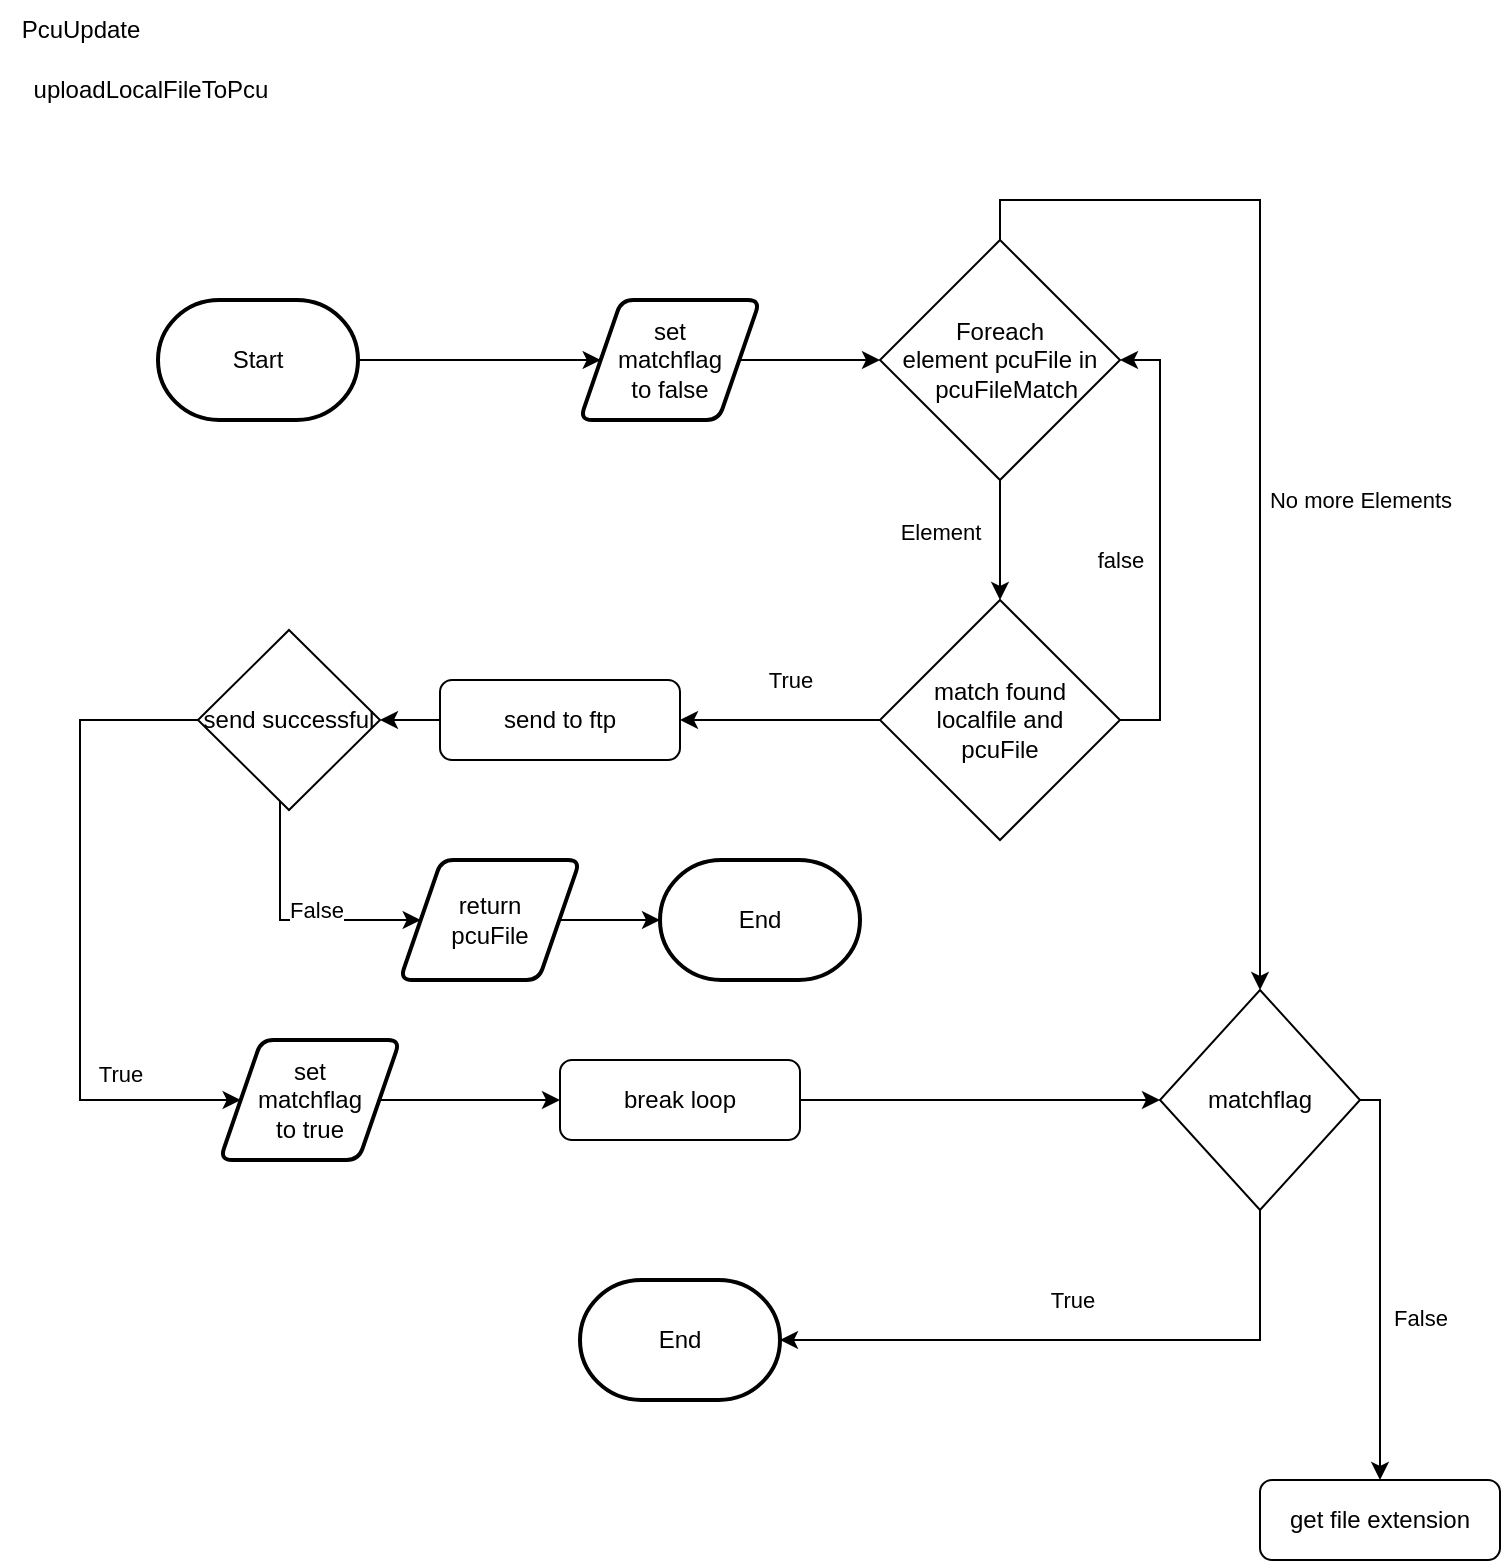 <mxfile version="23.1.6" type="github">
  <diagram id="C5RBs43oDa-KdzZeNtuy" name="Page-1">
    <mxGraphModel dx="1434" dy="746" grid="1" gridSize="10" guides="1" tooltips="1" connect="1" arrows="1" fold="1" page="1" pageScale="1" pageWidth="827" pageHeight="1169" math="0" shadow="0">
      <root>
        <mxCell id="WIyWlLk6GJQsqaUBKTNV-0" />
        <mxCell id="WIyWlLk6GJQsqaUBKTNV-1" parent="WIyWlLk6GJQsqaUBKTNV-0" />
        <mxCell id="ZqB7BKODghQhICVH7zgt-12" value="" style="edgeStyle=orthogonalEdgeStyle;rounded=0;orthogonalLoop=1;jettySize=auto;html=1;" edge="1" parent="WIyWlLk6GJQsqaUBKTNV-1">
          <mxGeometry relative="1" as="geometry">
            <mxPoint x="483" y="200" as="sourcePoint" />
          </mxGeometry>
        </mxCell>
        <mxCell id="ZqB7BKODghQhICVH7zgt-17" style="edgeStyle=orthogonalEdgeStyle;rounded=0;orthogonalLoop=1;jettySize=auto;html=1;exitX=1;exitY=0.5;exitDx=0;exitDy=0;exitPerimeter=0;entryX=0;entryY=0.5;entryDx=0;entryDy=0;" edge="1" parent="WIyWlLk6GJQsqaUBKTNV-1" source="ZqB7BKODghQhICVH7zgt-19" target="ZqB7BKODghQhICVH7zgt-28">
          <mxGeometry relative="1" as="geometry">
            <mxPoint x="264" y="200" as="sourcePoint" />
            <mxPoint x="340" y="200" as="targetPoint" />
          </mxGeometry>
        </mxCell>
        <mxCell id="ZqB7BKODghQhICVH7zgt-19" value="Start" style="strokeWidth=2;html=1;shape=mxgraph.flowchart.terminator;whiteSpace=wrap;" vertex="1" parent="WIyWlLk6GJQsqaUBKTNV-1">
          <mxGeometry x="119" y="170" width="100" height="60" as="geometry" />
        </mxCell>
        <mxCell id="ZqB7BKODghQhICVH7zgt-23" style="edgeStyle=orthogonalEdgeStyle;rounded=0;orthogonalLoop=1;jettySize=auto;html=1;entryX=1;entryY=0.5;entryDx=0;entryDy=0;entryPerimeter=0;" edge="1" parent="WIyWlLk6GJQsqaUBKTNV-1">
          <mxGeometry relative="1" as="geometry">
            <mxPoint x="363" y="320" as="sourcePoint" />
          </mxGeometry>
        </mxCell>
        <mxCell id="ZqB7BKODghQhICVH7zgt-24" value="PcuUpdate" style="text;html=1;align=center;verticalAlign=middle;resizable=0;points=[];autosize=1;strokeColor=none;fillColor=none;" vertex="1" parent="WIyWlLk6GJQsqaUBKTNV-1">
          <mxGeometry x="40" y="20" width="80" height="30" as="geometry" />
        </mxCell>
        <mxCell id="ZqB7BKODghQhICVH7zgt-25" value="uploadLocalFileToPcu" style="text;html=1;align=center;verticalAlign=middle;resizable=0;points=[];autosize=1;strokeColor=none;fillColor=none;" vertex="1" parent="WIyWlLk6GJQsqaUBKTNV-1">
          <mxGeometry x="40" y="50" width="150" height="30" as="geometry" />
        </mxCell>
        <mxCell id="ZqB7BKODghQhICVH7zgt-31" style="edgeStyle=orthogonalEdgeStyle;rounded=0;orthogonalLoop=1;jettySize=auto;html=1;entryX=0.5;entryY=0;entryDx=0;entryDy=0;" edge="1" parent="WIyWlLk6GJQsqaUBKTNV-1" source="ZqB7BKODghQhICVH7zgt-26" target="ZqB7BKODghQhICVH7zgt-30">
          <mxGeometry relative="1" as="geometry" />
        </mxCell>
        <mxCell id="ZqB7BKODghQhICVH7zgt-32" value="Element" style="edgeLabel;html=1;align=center;verticalAlign=middle;resizable=0;points=[];" vertex="1" connectable="0" parent="ZqB7BKODghQhICVH7zgt-31">
          <mxGeometry x="-0.133" y="-2" relative="1" as="geometry">
            <mxPoint x="-28" as="offset" />
          </mxGeometry>
        </mxCell>
        <mxCell id="ZqB7BKODghQhICVH7zgt-33" style="edgeStyle=orthogonalEdgeStyle;rounded=0;orthogonalLoop=1;jettySize=auto;html=1;entryX=0.5;entryY=0;entryDx=0;entryDy=0;exitX=0.5;exitY=0;exitDx=0;exitDy=0;" edge="1" parent="WIyWlLk6GJQsqaUBKTNV-1" source="ZqB7BKODghQhICVH7zgt-26" target="ZqB7BKODghQhICVH7zgt-39">
          <mxGeometry relative="1" as="geometry">
            <mxPoint x="730" y="200" as="targetPoint" />
          </mxGeometry>
        </mxCell>
        <mxCell id="ZqB7BKODghQhICVH7zgt-34" value="No more Elements" style="edgeLabel;html=1;align=center;verticalAlign=middle;resizable=0;points=[];" vertex="1" connectable="0" parent="ZqB7BKODghQhICVH7zgt-33">
          <mxGeometry x="0.065" y="2" relative="1" as="geometry">
            <mxPoint x="48" y="10" as="offset" />
          </mxGeometry>
        </mxCell>
        <mxCell id="ZqB7BKODghQhICVH7zgt-26" value="Foreach &lt;br&gt;element pcuFile in&lt;br&gt;&amp;nbsp; pcuFileMatch" style="rhombus;whiteSpace=wrap;html=1;" vertex="1" parent="WIyWlLk6GJQsqaUBKTNV-1">
          <mxGeometry x="480" y="140" width="120" height="120" as="geometry" />
        </mxCell>
        <mxCell id="ZqB7BKODghQhICVH7zgt-29" style="edgeStyle=orthogonalEdgeStyle;rounded=0;orthogonalLoop=1;jettySize=auto;html=1;entryX=0;entryY=0.5;entryDx=0;entryDy=0;" edge="1" parent="WIyWlLk6GJQsqaUBKTNV-1" source="ZqB7BKODghQhICVH7zgt-28" target="ZqB7BKODghQhICVH7zgt-26">
          <mxGeometry relative="1" as="geometry" />
        </mxCell>
        <mxCell id="ZqB7BKODghQhICVH7zgt-28" value="set &lt;br&gt;matchflag&lt;br&gt;to false" style="shape=parallelogram;html=1;strokeWidth=2;perimeter=parallelogramPerimeter;whiteSpace=wrap;rounded=1;arcSize=12;size=0.23;" vertex="1" parent="WIyWlLk6GJQsqaUBKTNV-1">
          <mxGeometry x="330" y="170" width="90" height="60" as="geometry" />
        </mxCell>
        <mxCell id="ZqB7BKODghQhICVH7zgt-35" style="edgeStyle=orthogonalEdgeStyle;rounded=0;orthogonalLoop=1;jettySize=auto;html=1;entryX=1;entryY=0.5;entryDx=0;entryDy=0;" edge="1" parent="WIyWlLk6GJQsqaUBKTNV-1" source="ZqB7BKODghQhICVH7zgt-30" target="ZqB7BKODghQhICVH7zgt-40">
          <mxGeometry relative="1" as="geometry">
            <mxPoint x="410" y="380" as="targetPoint" />
          </mxGeometry>
        </mxCell>
        <mxCell id="ZqB7BKODghQhICVH7zgt-36" value="True" style="edgeLabel;html=1;align=center;verticalAlign=middle;resizable=0;points=[];" vertex="1" connectable="0" parent="ZqB7BKODghQhICVH7zgt-35">
          <mxGeometry x="-0.092" relative="1" as="geometry">
            <mxPoint y="-20" as="offset" />
          </mxGeometry>
        </mxCell>
        <mxCell id="ZqB7BKODghQhICVH7zgt-54" style="edgeStyle=orthogonalEdgeStyle;rounded=0;orthogonalLoop=1;jettySize=auto;html=1;entryX=1;entryY=0.5;entryDx=0;entryDy=0;" edge="1" parent="WIyWlLk6GJQsqaUBKTNV-1" source="ZqB7BKODghQhICVH7zgt-30" target="ZqB7BKODghQhICVH7zgt-26">
          <mxGeometry relative="1" as="geometry">
            <mxPoint x="630" y="200" as="targetPoint" />
            <Array as="points">
              <mxPoint x="620" y="380" />
              <mxPoint x="620" y="200" />
            </Array>
          </mxGeometry>
        </mxCell>
        <mxCell id="ZqB7BKODghQhICVH7zgt-55" value="false" style="edgeLabel;html=1;align=center;verticalAlign=middle;resizable=0;points=[];" vertex="1" connectable="0" parent="ZqB7BKODghQhICVH7zgt-54">
          <mxGeometry x="-0.127" y="-2" relative="1" as="geometry">
            <mxPoint x="-22" y="-4" as="offset" />
          </mxGeometry>
        </mxCell>
        <mxCell id="ZqB7BKODghQhICVH7zgt-30" value="match found &lt;br&gt;localfile and &lt;br&gt;pcuFile" style="rhombus;whiteSpace=wrap;html=1;" vertex="1" parent="WIyWlLk6GJQsqaUBKTNV-1">
          <mxGeometry x="480" y="320" width="120" height="120" as="geometry" />
        </mxCell>
        <mxCell id="ZqB7BKODghQhICVH7zgt-58" style="edgeStyle=orthogonalEdgeStyle;rounded=0;orthogonalLoop=1;jettySize=auto;html=1;entryX=1;entryY=0.5;entryDx=0;entryDy=0;entryPerimeter=0;" edge="1" parent="WIyWlLk6GJQsqaUBKTNV-1" source="ZqB7BKODghQhICVH7zgt-39" target="ZqB7BKODghQhICVH7zgt-63">
          <mxGeometry relative="1" as="geometry">
            <mxPoint x="400" y="690" as="targetPoint" />
            <Array as="points">
              <mxPoint x="670" y="690" />
            </Array>
          </mxGeometry>
        </mxCell>
        <mxCell id="ZqB7BKODghQhICVH7zgt-60" value="True" style="edgeLabel;html=1;align=center;verticalAlign=middle;resizable=0;points=[];" vertex="1" connectable="0" parent="ZqB7BKODghQhICVH7zgt-58">
          <mxGeometry x="0.045" y="-2" relative="1" as="geometry">
            <mxPoint y="-18" as="offset" />
          </mxGeometry>
        </mxCell>
        <mxCell id="ZqB7BKODghQhICVH7zgt-61" style="edgeStyle=orthogonalEdgeStyle;rounded=0;orthogonalLoop=1;jettySize=auto;html=1;entryX=0.5;entryY=0;entryDx=0;entryDy=0;" edge="1" parent="WIyWlLk6GJQsqaUBKTNV-1" source="ZqB7BKODghQhICVH7zgt-39" target="ZqB7BKODghQhICVH7zgt-64">
          <mxGeometry relative="1" as="geometry">
            <mxPoint x="760" y="750" as="targetPoint" />
            <Array as="points">
              <mxPoint x="730" y="570" />
            </Array>
          </mxGeometry>
        </mxCell>
        <mxCell id="ZqB7BKODghQhICVH7zgt-62" value="False" style="edgeLabel;html=1;align=center;verticalAlign=middle;resizable=0;points=[];" vertex="1" connectable="0" parent="ZqB7BKODghQhICVH7zgt-61">
          <mxGeometry x="0.191" y="1" relative="1" as="geometry">
            <mxPoint x="19" as="offset" />
          </mxGeometry>
        </mxCell>
        <mxCell id="ZqB7BKODghQhICVH7zgt-39" value="matchflag" style="rhombus;whiteSpace=wrap;html=1;" vertex="1" parent="WIyWlLk6GJQsqaUBKTNV-1">
          <mxGeometry x="620" y="515" width="100" height="110" as="geometry" />
        </mxCell>
        <mxCell id="ZqB7BKODghQhICVH7zgt-42" style="edgeStyle=orthogonalEdgeStyle;rounded=0;orthogonalLoop=1;jettySize=auto;html=1;entryX=1;entryY=0.5;entryDx=0;entryDy=0;" edge="1" parent="WIyWlLk6GJQsqaUBKTNV-1" source="ZqB7BKODghQhICVH7zgt-40" target="ZqB7BKODghQhICVH7zgt-41">
          <mxGeometry relative="1" as="geometry" />
        </mxCell>
        <mxCell id="ZqB7BKODghQhICVH7zgt-40" value="send to ftp" style="rounded=1;whiteSpace=wrap;html=1;fontSize=12;glass=0;strokeWidth=1;shadow=0;" vertex="1" parent="WIyWlLk6GJQsqaUBKTNV-1">
          <mxGeometry x="260" y="360" width="120" height="40" as="geometry" />
        </mxCell>
        <mxCell id="ZqB7BKODghQhICVH7zgt-43" style="edgeStyle=orthogonalEdgeStyle;rounded=0;orthogonalLoop=1;jettySize=auto;html=1;entryX=0;entryY=0.5;entryDx=0;entryDy=0;" edge="1" parent="WIyWlLk6GJQsqaUBKTNV-1" source="ZqB7BKODghQhICVH7zgt-41" target="ZqB7BKODghQhICVH7zgt-49">
          <mxGeometry relative="1" as="geometry">
            <mxPoint x="185" y="500" as="targetPoint" />
            <Array as="points">
              <mxPoint x="180" y="480" />
            </Array>
          </mxGeometry>
        </mxCell>
        <mxCell id="ZqB7BKODghQhICVH7zgt-44" value="False" style="edgeLabel;html=1;align=center;verticalAlign=middle;resizable=0;points=[];" vertex="1" connectable="0" parent="ZqB7BKODghQhICVH7zgt-43">
          <mxGeometry x="0.004" y="3" relative="1" as="geometry">
            <mxPoint x="12" y="-2" as="offset" />
          </mxGeometry>
        </mxCell>
        <mxCell id="ZqB7BKODghQhICVH7zgt-45" style="edgeStyle=orthogonalEdgeStyle;rounded=0;orthogonalLoop=1;jettySize=auto;html=1;entryX=0;entryY=0.5;entryDx=0;entryDy=0;" edge="1" parent="WIyWlLk6GJQsqaUBKTNV-1" source="ZqB7BKODghQhICVH7zgt-41" target="ZqB7BKODghQhICVH7zgt-52">
          <mxGeometry relative="1" as="geometry">
            <mxPoint x="70" y="570" as="targetPoint" />
            <Array as="points">
              <mxPoint x="80" y="380" />
              <mxPoint x="80" y="570" />
            </Array>
          </mxGeometry>
        </mxCell>
        <mxCell id="ZqB7BKODghQhICVH7zgt-46" value="True" style="edgeLabel;html=1;align=center;verticalAlign=middle;resizable=0;points=[];" vertex="1" connectable="0" parent="ZqB7BKODghQhICVH7zgt-45">
          <mxGeometry x="0.417" y="-1" relative="1" as="geometry">
            <mxPoint x="21" y="2" as="offset" />
          </mxGeometry>
        </mxCell>
        <mxCell id="ZqB7BKODghQhICVH7zgt-41" value="send successful" style="rhombus;whiteSpace=wrap;html=1;" vertex="1" parent="WIyWlLk6GJQsqaUBKTNV-1">
          <mxGeometry x="139" y="335" width="91" height="90" as="geometry" />
        </mxCell>
        <mxCell id="ZqB7BKODghQhICVH7zgt-49" value="return&lt;br&gt;pcuFile" style="shape=parallelogram;html=1;strokeWidth=2;perimeter=parallelogramPerimeter;whiteSpace=wrap;rounded=1;arcSize=12;size=0.23;" vertex="1" parent="WIyWlLk6GJQsqaUBKTNV-1">
          <mxGeometry x="240" y="450" width="90" height="60" as="geometry" />
        </mxCell>
        <mxCell id="ZqB7BKODghQhICVH7zgt-50" value="End" style="strokeWidth=2;html=1;shape=mxgraph.flowchart.terminator;whiteSpace=wrap;" vertex="1" parent="WIyWlLk6GJQsqaUBKTNV-1">
          <mxGeometry x="370" y="450" width="100" height="60" as="geometry" />
        </mxCell>
        <mxCell id="ZqB7BKODghQhICVH7zgt-51" style="edgeStyle=orthogonalEdgeStyle;rounded=0;orthogonalLoop=1;jettySize=auto;html=1;entryX=0;entryY=0.5;entryDx=0;entryDy=0;entryPerimeter=0;" edge="1" parent="WIyWlLk6GJQsqaUBKTNV-1" source="ZqB7BKODghQhICVH7zgt-49" target="ZqB7BKODghQhICVH7zgt-50">
          <mxGeometry relative="1" as="geometry" />
        </mxCell>
        <mxCell id="ZqB7BKODghQhICVH7zgt-53" style="edgeStyle=orthogonalEdgeStyle;rounded=0;orthogonalLoop=1;jettySize=auto;html=1;entryX=0;entryY=0.5;entryDx=0;entryDy=0;" edge="1" parent="WIyWlLk6GJQsqaUBKTNV-1" source="ZqB7BKODghQhICVH7zgt-52" target="ZqB7BKODghQhICVH7zgt-56">
          <mxGeometry relative="1" as="geometry" />
        </mxCell>
        <mxCell id="ZqB7BKODghQhICVH7zgt-52" value="set &lt;br&gt;matchflag&lt;br&gt;to true" style="shape=parallelogram;html=1;strokeWidth=2;perimeter=parallelogramPerimeter;whiteSpace=wrap;rounded=1;arcSize=12;size=0.23;" vertex="1" parent="WIyWlLk6GJQsqaUBKTNV-1">
          <mxGeometry x="150" y="540" width="90" height="60" as="geometry" />
        </mxCell>
        <mxCell id="ZqB7BKODghQhICVH7zgt-57" style="edgeStyle=orthogonalEdgeStyle;rounded=0;orthogonalLoop=1;jettySize=auto;html=1;" edge="1" parent="WIyWlLk6GJQsqaUBKTNV-1" source="ZqB7BKODghQhICVH7zgt-56" target="ZqB7BKODghQhICVH7zgt-39">
          <mxGeometry relative="1" as="geometry" />
        </mxCell>
        <mxCell id="ZqB7BKODghQhICVH7zgt-56" value="break loop" style="rounded=1;whiteSpace=wrap;html=1;fontSize=12;glass=0;strokeWidth=1;shadow=0;" vertex="1" parent="WIyWlLk6GJQsqaUBKTNV-1">
          <mxGeometry x="320" y="550" width="120" height="40" as="geometry" />
        </mxCell>
        <mxCell id="ZqB7BKODghQhICVH7zgt-63" value="End" style="strokeWidth=2;html=1;shape=mxgraph.flowchart.terminator;whiteSpace=wrap;" vertex="1" parent="WIyWlLk6GJQsqaUBKTNV-1">
          <mxGeometry x="330" y="660" width="100" height="60" as="geometry" />
        </mxCell>
        <mxCell id="ZqB7BKODghQhICVH7zgt-64" value="get file extension" style="rounded=1;whiteSpace=wrap;html=1;fontSize=12;glass=0;strokeWidth=1;shadow=0;" vertex="1" parent="WIyWlLk6GJQsqaUBKTNV-1">
          <mxGeometry x="670" y="760" width="120" height="40" as="geometry" />
        </mxCell>
      </root>
    </mxGraphModel>
  </diagram>
</mxfile>
